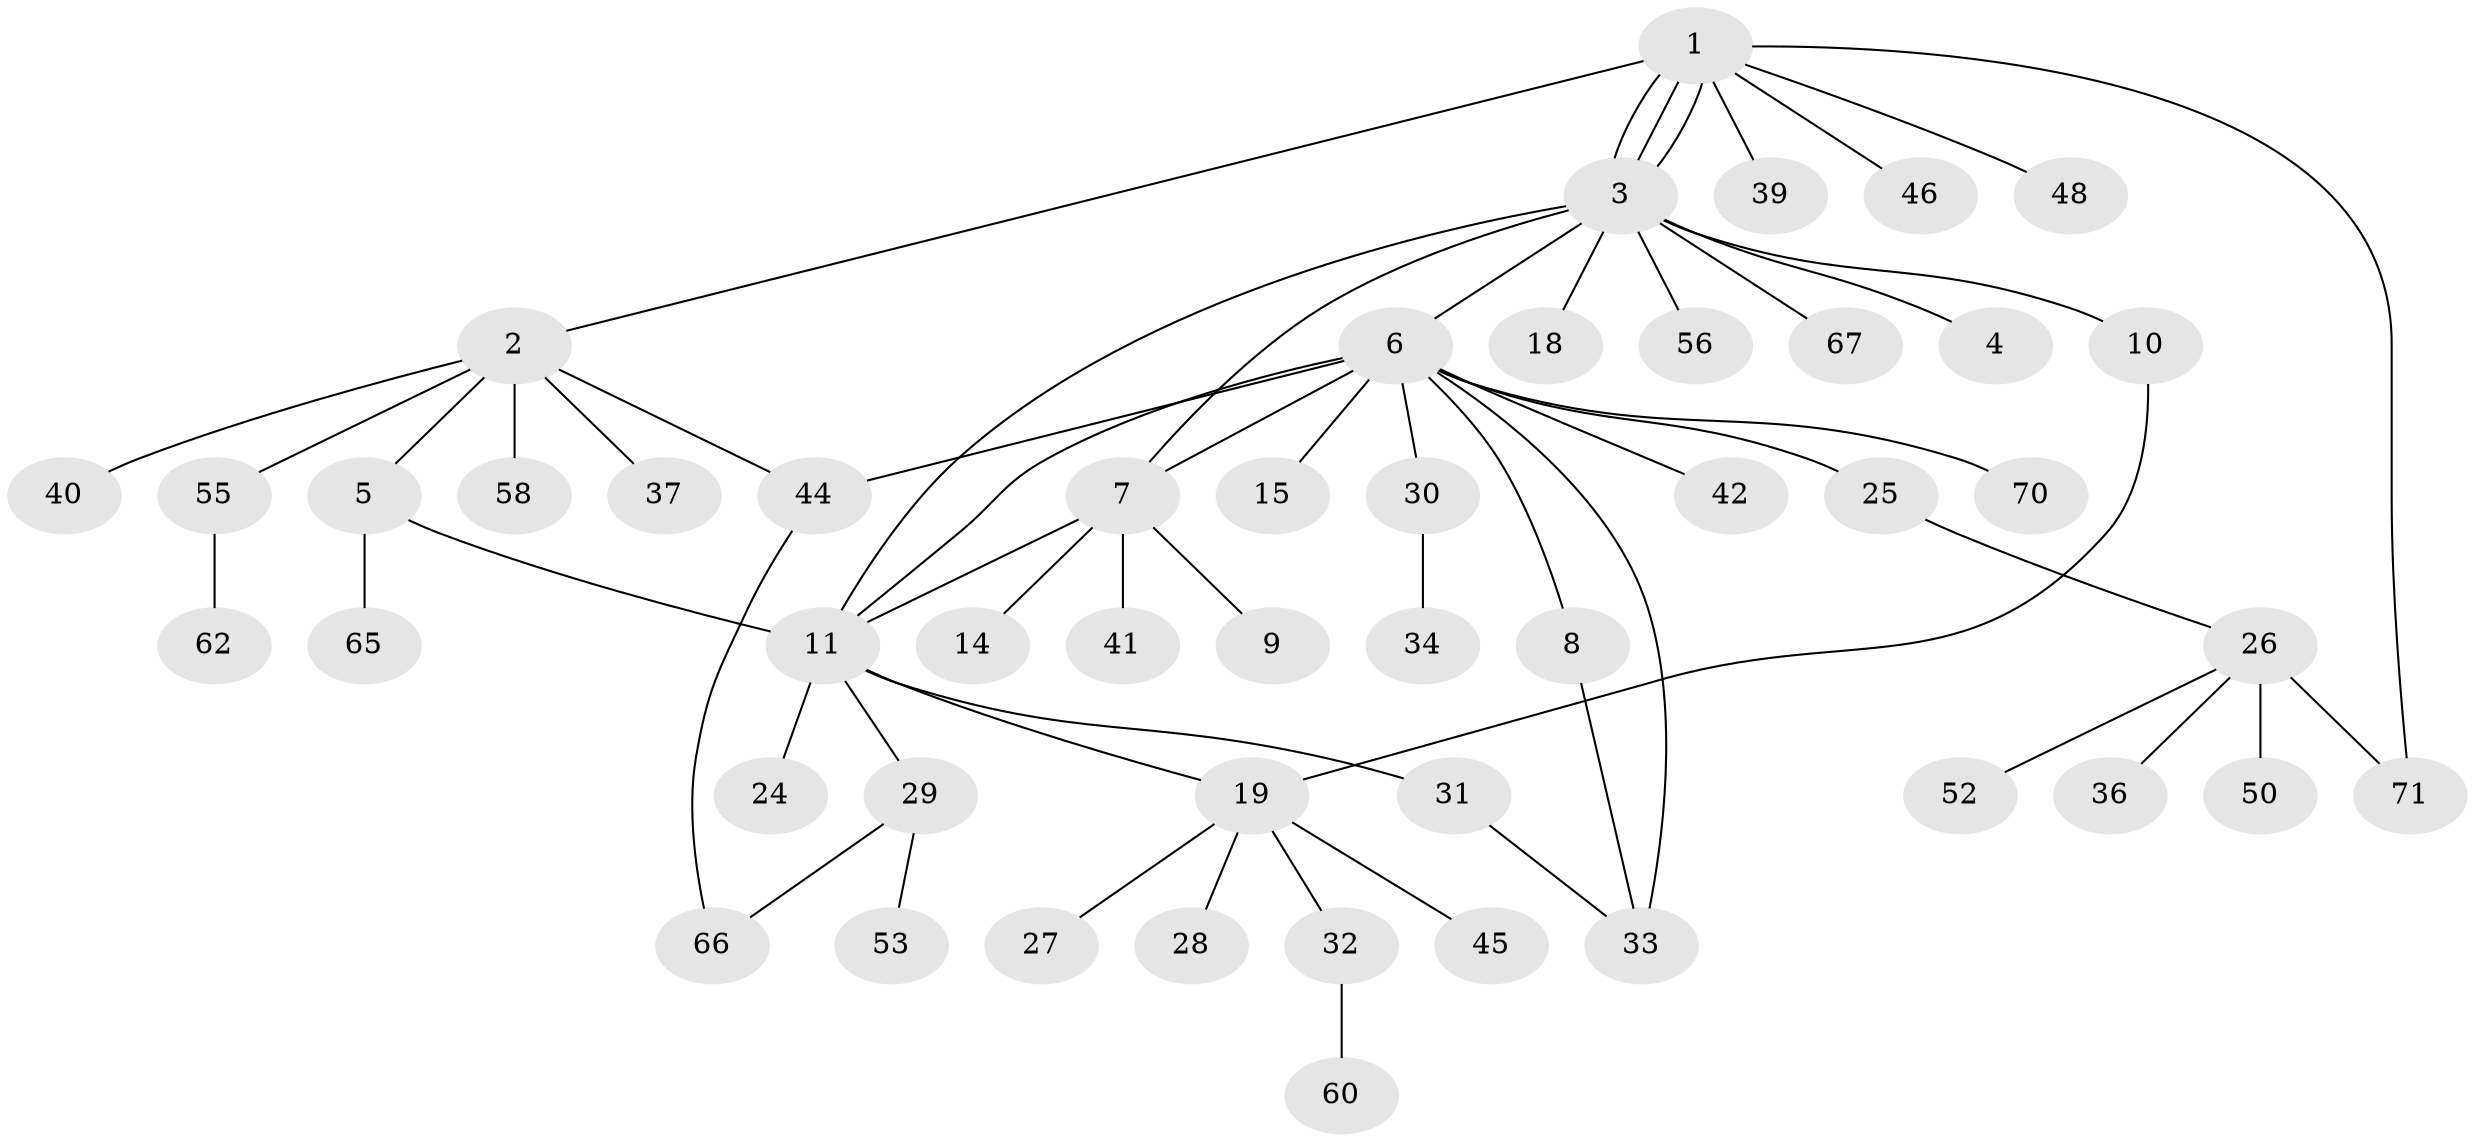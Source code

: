 // original degree distribution, {8: 0.027777777777777776, 12: 0.027777777777777776, 2: 0.2916666666666667, 4: 0.027777777777777776, 7: 0.013888888888888888, 1: 0.5138888888888888, 10: 0.013888888888888888, 6: 0.027777777777777776, 3: 0.05555555555555555}
// Generated by graph-tools (version 1.1) at 2025/41/03/06/25 10:41:49]
// undirected, 49 vertices, 60 edges
graph export_dot {
graph [start="1"]
  node [color=gray90,style=filled];
  1 [super="+16"];
  2 [super="+49"];
  3 [super="+35"];
  4 [super="+12"];
  5 [super="+22"];
  6 [super="+13"];
  7 [super="+23"];
  8 [super="+69"];
  9;
  10 [super="+17"];
  11 [super="+54"];
  14 [super="+21"];
  15;
  18;
  19 [super="+20"];
  24;
  25;
  26 [super="+47"];
  27 [super="+38"];
  28;
  29 [super="+61"];
  30 [super="+43"];
  31;
  32;
  33;
  34 [super="+51"];
  36;
  37 [super="+64"];
  39 [super="+59"];
  40;
  41;
  42;
  44 [super="+57"];
  45;
  46;
  48;
  50;
  52;
  53;
  55;
  56;
  58;
  60 [super="+63"];
  62 [super="+68"];
  65;
  66;
  67;
  70;
  71 [super="+72"];
  1 -- 2;
  1 -- 3;
  1 -- 3;
  1 -- 3;
  1 -- 39;
  1 -- 48;
  1 -- 71;
  1 -- 46;
  2 -- 5;
  2 -- 37;
  2 -- 40;
  2 -- 55;
  2 -- 58;
  2 -- 44;
  3 -- 4;
  3 -- 6;
  3 -- 7;
  3 -- 10;
  3 -- 11;
  3 -- 18;
  3 -- 56;
  3 -- 67;
  5 -- 11;
  5 -- 65;
  6 -- 7;
  6 -- 8;
  6 -- 11;
  6 -- 15;
  6 -- 25;
  6 -- 30;
  6 -- 33;
  6 -- 42;
  6 -- 44;
  6 -- 70;
  7 -- 9;
  7 -- 11;
  7 -- 14;
  7 -- 41;
  8 -- 33;
  10 -- 19;
  11 -- 19;
  11 -- 24;
  11 -- 29;
  11 -- 31;
  19 -- 27;
  19 -- 28;
  19 -- 32;
  19 -- 45;
  25 -- 26;
  26 -- 36;
  26 -- 50;
  26 -- 52;
  26 -- 71;
  29 -- 53;
  29 -- 66;
  30 -- 34;
  31 -- 33;
  32 -- 60;
  44 -- 66;
  55 -- 62;
}

